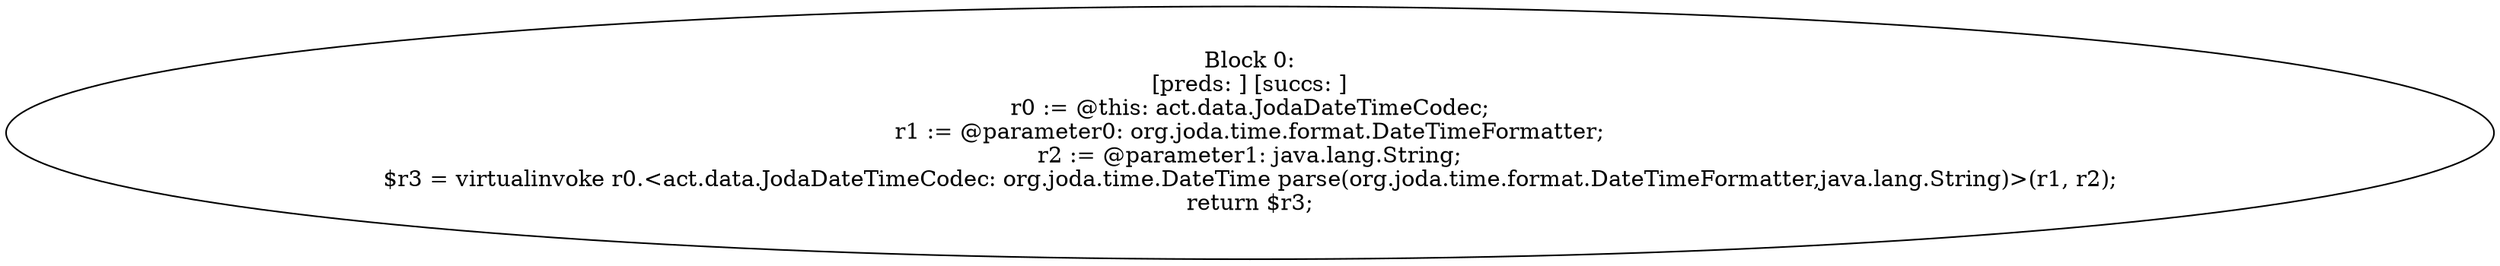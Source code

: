 digraph "unitGraph" {
    "Block 0:
[preds: ] [succs: ]
r0 := @this: act.data.JodaDateTimeCodec;
r1 := @parameter0: org.joda.time.format.DateTimeFormatter;
r2 := @parameter1: java.lang.String;
$r3 = virtualinvoke r0.<act.data.JodaDateTimeCodec: org.joda.time.DateTime parse(org.joda.time.format.DateTimeFormatter,java.lang.String)>(r1, r2);
return $r3;
"
}

